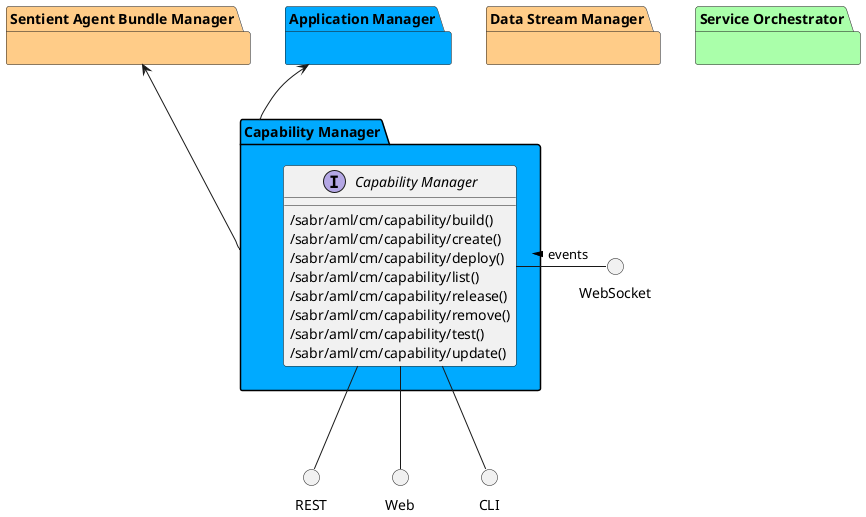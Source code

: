 @startuml


package "Sentient Agent Bundle Manager" #ffcc88 {

}

package "Application Manager" #00aaff {

}

package "Data Stream Manager" #ffcc88 {

}

package "Capability Manager" #00aaff {

}

package "Service Orchestrator" #aaffaa {

}


package "Capability Manager" #00aaff {

    interface "Capability Manager" as i {
    
            /sabr/aml/cm/capability/build()
            /sabr/aml/cm/capability/create()
            /sabr/aml/cm/capability/deploy()
            /sabr/aml/cm/capability/list()
            /sabr/aml/cm/capability/release()
            /sabr/aml/cm/capability/remove()
            /sabr/aml/cm/capability/test()
            /sabr/aml/cm/capability/update()
    
    }
}

circle REST
circle Web
circle CLI
circle WebSocket

i -down- Web
i -down- CLI
i -down- REST
WebSocket -left- i: events >

package "Capability Manager" #00aaff {


}


    "Sentient Agent Bundle Manager" <-- "Capability Manager"

    "Application Manager" <-- "Capability Manager"


@enduml
